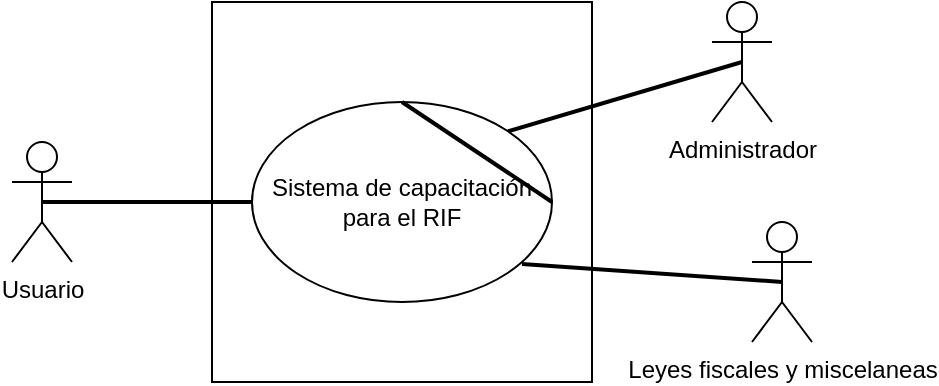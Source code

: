 <mxfile version="12.5.3" type="device"><diagram id="Z3Qu4G2M5CjNGf2Vb4w7" name="Página-1"><mxGraphModel dx="862" dy="510" grid="1" gridSize="10" guides="1" tooltips="1" connect="1" arrows="1" fold="1" page="1" pageScale="1" pageWidth="827" pageHeight="1169" math="0" shadow="0"><root><mxCell id="0"/><mxCell id="1" parent="0"/><mxCell id="8XLVKv5kewsN3xTCcPp3-1" value="Usuario" style="shape=umlActor;verticalLabelPosition=bottom;labelBackgroundColor=#ffffff;verticalAlign=top;html=1;outlineConnect=0;" vertex="1" parent="1"><mxGeometry x="80" y="100" width="30" height="60" as="geometry"/></mxCell><mxCell id="8XLVKv5kewsN3xTCcPp3-3" value="Administrador" style="shape=umlActor;verticalLabelPosition=bottom;labelBackgroundColor=#ffffff;verticalAlign=top;html=1;outlineConnect=0;" vertex="1" parent="1"><mxGeometry x="430" y="30" width="30" height="60" as="geometry"/></mxCell><mxCell id="8XLVKv5kewsN3xTCcPp3-2" value="" style="whiteSpace=wrap;html=1;aspect=fixed;fillColor=none;" vertex="1" parent="1"><mxGeometry x="180" y="30" width="190" height="190" as="geometry"/></mxCell><mxCell id="8XLVKv5kewsN3xTCcPp3-5" value="Leyes fiscales y miscelaneas" style="shape=umlActor;verticalLabelPosition=bottom;labelBackgroundColor=#ffffff;verticalAlign=top;html=1;outlineConnect=0;fillColor=none;" vertex="1" parent="1"><mxGeometry x="450" y="140" width="30" height="60" as="geometry"/></mxCell><mxCell id="8XLVKv5kewsN3xTCcPp3-8" value="Sistema de capacitación para el RIF" style="ellipse;whiteSpace=wrap;html=1;fillColor=none;" vertex="1" parent="1"><mxGeometry x="200" y="80" width="150" height="100" as="geometry"/></mxCell><mxCell id="8XLVKv5kewsN3xTCcPp3-9" value="" style="endArrow=none;html=1;entryX=0.5;entryY=0;entryDx=0;entryDy=0;exitX=1;exitY=0.5;exitDx=0;exitDy=0;strokeWidth=2;" edge="1" parent="1" source="8XLVKv5kewsN3xTCcPp3-8" target="8XLVKv5kewsN3xTCcPp3-8"><mxGeometry width="50" height="50" relative="1" as="geometry"><mxPoint x="80" y="300" as="sourcePoint"/><mxPoint x="130" y="250" as="targetPoint"/></mxGeometry></mxCell><mxCell id="8XLVKv5kewsN3xTCcPp3-11" value="" style="endArrow=none;html=1;strokeWidth=2;entryX=0;entryY=0.5;entryDx=0;entryDy=0;exitX=0.5;exitY=0.5;exitDx=0;exitDy=0;exitPerimeter=0;" edge="1" parent="1" source="8XLVKv5kewsN3xTCcPp3-1" target="8XLVKv5kewsN3xTCcPp3-8"><mxGeometry width="50" height="50" relative="1" as="geometry"><mxPoint x="80" y="300" as="sourcePoint"/><mxPoint x="130" y="250" as="targetPoint"/></mxGeometry></mxCell><mxCell id="8XLVKv5kewsN3xTCcPp3-14" value="" style="endArrow=none;html=1;strokeWidth=2;entryX=0.5;entryY=0.5;entryDx=0;entryDy=0;exitX=1;exitY=0;exitDx=0;exitDy=0;entryPerimeter=0;" edge="1" parent="1" source="8XLVKv5kewsN3xTCcPp3-8" target="8XLVKv5kewsN3xTCcPp3-3"><mxGeometry width="50" height="50" relative="1" as="geometry"><mxPoint x="105" y="140" as="sourcePoint"/><mxPoint x="210" y="140" as="targetPoint"/></mxGeometry></mxCell><mxCell id="8XLVKv5kewsN3xTCcPp3-15" value="" style="endArrow=none;html=1;strokeWidth=2;entryX=0.5;entryY=0.5;entryDx=0;entryDy=0;exitX=0.9;exitY=0.81;exitDx=0;exitDy=0;entryPerimeter=0;exitPerimeter=0;" edge="1" parent="1" source="8XLVKv5kewsN3xTCcPp3-8" target="8XLVKv5kewsN3xTCcPp3-5"><mxGeometry width="50" height="50" relative="1" as="geometry"><mxPoint x="338.033" y="104.645" as="sourcePoint"/><mxPoint x="455" y="70" as="targetPoint"/></mxGeometry></mxCell></root></mxGraphModel></diagram></mxfile>